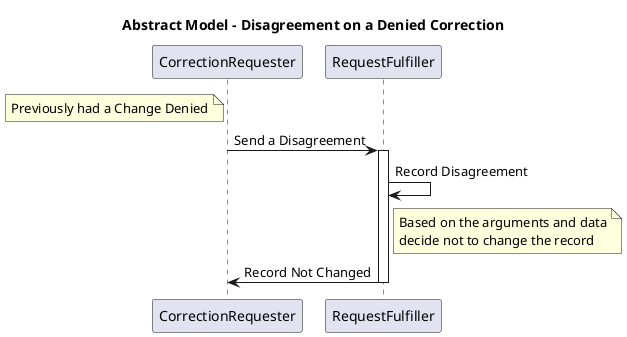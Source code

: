 @startuml
title Abstract Model - Disagreement on a Denied Correction

note left of CorrectionRequester
Previously had a Change Denied
end note

CorrectionRequester->RequestFulfiller : Send a Disagreement
Activate RequestFulfiller
RequestFulfiller->RequestFulfiller : Record Disagreement

note right of RequestFulfiller
Based on the arguments and data
decide not to change the record
end note
RequestFulfiller->CorrectionRequester : Record Not Changed
Deactivate RequestFulfiller


@enduml

